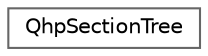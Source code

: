 digraph "Graphical Class Hierarchy"
{
 // INTERACTIVE_SVG=YES
 // LATEX_PDF_SIZE
  bgcolor="transparent";
  edge [fontname=Helvetica,fontsize=10,labelfontname=Helvetica,labelfontsize=10];
  node [fontname=Helvetica,fontsize=10,shape=box,height=0.2,width=0.4];
  rankdir="LR";
  Node0 [label="QhpSectionTree",height=0.2,width=0.4,color="grey40", fillcolor="white", style="filled",URL="$d7/dcb/class_qhp_section_tree.html",tooltip=" "];
}

